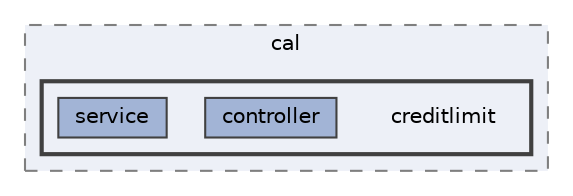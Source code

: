 digraph "repository/creditlimit/src/test/java/com/sterlite/cal/creditlimit"
{
 // LATEX_PDF_SIZE
  bgcolor="transparent";
  edge [fontname=Helvetica,fontsize=10,labelfontname=Helvetica,labelfontsize=10];
  node [fontname=Helvetica,fontsize=10,shape=box,height=0.2,width=0.4];
  compound=true
  subgraph clusterdir_202543cbbc1800d753bea9f50895ec05 {
    graph [ bgcolor="#edf0f7", pencolor="grey50", label="cal", fontname=Helvetica,fontsize=10 style="filled,dashed", URL="dir_202543cbbc1800d753bea9f50895ec05.html",tooltip=""]
  subgraph clusterdir_206d25ff5d2918ef09dbcd173fdcea2b {
    graph [ bgcolor="#edf0f7", pencolor="grey25", label="", fontname=Helvetica,fontsize=10 style="filled,bold", URL="dir_206d25ff5d2918ef09dbcd173fdcea2b.html",tooltip=""]
    dir_206d25ff5d2918ef09dbcd173fdcea2b [shape=plaintext, label="creditlimit"];
  dir_bb851df8147c537dcd6b9970a49a8f5b [label="controller", fillcolor="#a2b4d6", color="grey25", style="filled", URL="dir_bb851df8147c537dcd6b9970a49a8f5b.html",tooltip=""];
  dir_f1a404a42e8d0366c51d8c9823f72e19 [label="service", fillcolor="#a2b4d6", color="grey25", style="filled", URL="dir_f1a404a42e8d0366c51d8c9823f72e19.html",tooltip=""];
  }
  }
}
